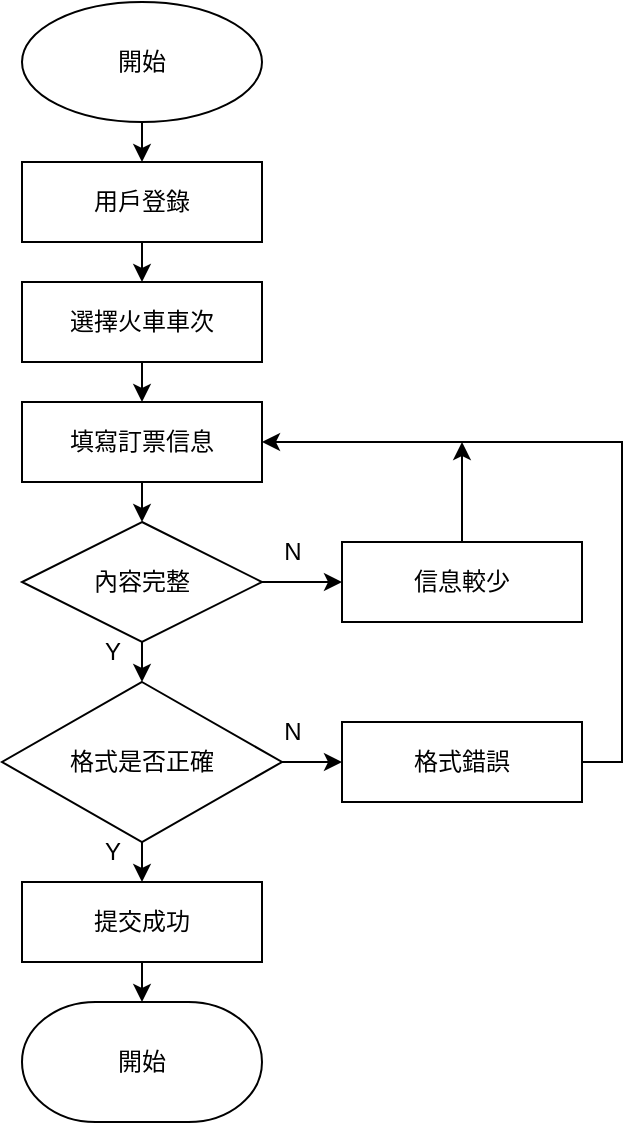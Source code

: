 <mxfile version="22.1.16" type="github">
  <diagram name="第 1 页" id="KSkySuiAW4uRuVbdFJsD">
    <mxGraphModel dx="1050" dy="522" grid="1" gridSize="10" guides="1" tooltips="1" connect="1" arrows="1" fold="1" page="1" pageScale="1" pageWidth="827" pageHeight="1169" math="0" shadow="0">
      <root>
        <mxCell id="0" />
        <mxCell id="1" parent="0" />
        <mxCell id="hx_YZA_IsBVvWz8jXXsm-29" style="edgeStyle=orthogonalEdgeStyle;rounded=0;orthogonalLoop=1;jettySize=auto;html=1;exitX=0.5;exitY=1;exitDx=0;exitDy=0;exitPerimeter=0;entryX=0.5;entryY=0;entryDx=0;entryDy=0;" edge="1" parent="1" source="hx_YZA_IsBVvWz8jXXsm-2" target="hx_YZA_IsBVvWz8jXXsm-5">
          <mxGeometry relative="1" as="geometry" />
        </mxCell>
        <mxCell id="hx_YZA_IsBVvWz8jXXsm-2" value="開始" style="strokeWidth=1;html=1;shape=mxgraph.flowchart.start_1;whiteSpace=wrap;" vertex="1" parent="1">
          <mxGeometry x="360" y="20" width="120" height="60" as="geometry" />
        </mxCell>
        <mxCell id="hx_YZA_IsBVvWz8jXXsm-3" value="開始" style="strokeWidth=1;html=1;shape=mxgraph.flowchart.terminator;whiteSpace=wrap;strokeColor=default;" vertex="1" parent="1">
          <mxGeometry x="360" y="520" width="120" height="60" as="geometry" />
        </mxCell>
        <mxCell id="hx_YZA_IsBVvWz8jXXsm-30" style="edgeStyle=orthogonalEdgeStyle;rounded=0;orthogonalLoop=1;jettySize=auto;html=1;exitX=0.5;exitY=1;exitDx=0;exitDy=0;entryX=0.5;entryY=0;entryDx=0;entryDy=0;" edge="1" parent="1" source="hx_YZA_IsBVvWz8jXXsm-5" target="hx_YZA_IsBVvWz8jXXsm-23">
          <mxGeometry relative="1" as="geometry" />
        </mxCell>
        <mxCell id="hx_YZA_IsBVvWz8jXXsm-5" value="用戶登錄" style="rounded=0;whiteSpace=wrap;html=1;" vertex="1" parent="1">
          <mxGeometry x="360" y="100" width="120" height="40" as="geometry" />
        </mxCell>
        <mxCell id="hx_YZA_IsBVvWz8jXXsm-33" style="edgeStyle=orthogonalEdgeStyle;rounded=0;orthogonalLoop=1;jettySize=auto;html=1;exitX=0.5;exitY=1;exitDx=0;exitDy=0;entryX=0.5;entryY=0;entryDx=0;entryDy=0;" edge="1" parent="1" source="hx_YZA_IsBVvWz8jXXsm-9" target="hx_YZA_IsBVvWz8jXXsm-25">
          <mxGeometry relative="1" as="geometry" />
        </mxCell>
        <mxCell id="hx_YZA_IsBVvWz8jXXsm-38" style="edgeStyle=orthogonalEdgeStyle;rounded=0;orthogonalLoop=1;jettySize=auto;html=1;exitX=1;exitY=0.5;exitDx=0;exitDy=0;entryX=0;entryY=0.5;entryDx=0;entryDy=0;" edge="1" parent="1" source="hx_YZA_IsBVvWz8jXXsm-9" target="hx_YZA_IsBVvWz8jXXsm-27">
          <mxGeometry relative="1" as="geometry" />
        </mxCell>
        <mxCell id="hx_YZA_IsBVvWz8jXXsm-9" value="內容完整" style="rhombus;whiteSpace=wrap;html=1;" vertex="1" parent="1">
          <mxGeometry x="360" y="280" width="120" height="60" as="geometry" />
        </mxCell>
        <mxCell id="hx_YZA_IsBVvWz8jXXsm-15" value="提交成功" style="rounded=0;whiteSpace=wrap;html=1;" vertex="1" parent="1">
          <mxGeometry x="360" y="460" width="120" height="40" as="geometry" />
        </mxCell>
        <mxCell id="hx_YZA_IsBVvWz8jXXsm-31" style="edgeStyle=orthogonalEdgeStyle;rounded=0;orthogonalLoop=1;jettySize=auto;html=1;exitX=0.5;exitY=1;exitDx=0;exitDy=0;entryX=0.5;entryY=0;entryDx=0;entryDy=0;" edge="1" parent="1" source="hx_YZA_IsBVvWz8jXXsm-23" target="hx_YZA_IsBVvWz8jXXsm-24">
          <mxGeometry relative="1" as="geometry" />
        </mxCell>
        <mxCell id="hx_YZA_IsBVvWz8jXXsm-23" value="選擇火車車次" style="rounded=0;whiteSpace=wrap;html=1;" vertex="1" parent="1">
          <mxGeometry x="360" y="160" width="120" height="40" as="geometry" />
        </mxCell>
        <mxCell id="hx_YZA_IsBVvWz8jXXsm-32" style="edgeStyle=orthogonalEdgeStyle;rounded=0;orthogonalLoop=1;jettySize=auto;html=1;exitX=0.5;exitY=1;exitDx=0;exitDy=0;entryX=0.5;entryY=0;entryDx=0;entryDy=0;" edge="1" parent="1" source="hx_YZA_IsBVvWz8jXXsm-24" target="hx_YZA_IsBVvWz8jXXsm-9">
          <mxGeometry relative="1" as="geometry" />
        </mxCell>
        <mxCell id="hx_YZA_IsBVvWz8jXXsm-24" value="填寫訂票信息" style="rounded=0;whiteSpace=wrap;html=1;" vertex="1" parent="1">
          <mxGeometry x="360" y="220" width="120" height="40" as="geometry" />
        </mxCell>
        <mxCell id="hx_YZA_IsBVvWz8jXXsm-35" style="edgeStyle=orthogonalEdgeStyle;rounded=0;orthogonalLoop=1;jettySize=auto;html=1;exitX=0.5;exitY=1;exitDx=0;exitDy=0;entryX=0.5;entryY=0;entryDx=0;entryDy=0;" edge="1" parent="1" source="hx_YZA_IsBVvWz8jXXsm-25" target="hx_YZA_IsBVvWz8jXXsm-15">
          <mxGeometry relative="1" as="geometry" />
        </mxCell>
        <mxCell id="hx_YZA_IsBVvWz8jXXsm-39" style="edgeStyle=orthogonalEdgeStyle;rounded=0;orthogonalLoop=1;jettySize=auto;html=1;exitX=1;exitY=0.5;exitDx=0;exitDy=0;entryX=0;entryY=0.5;entryDx=0;entryDy=0;" edge="1" parent="1" source="hx_YZA_IsBVvWz8jXXsm-25" target="hx_YZA_IsBVvWz8jXXsm-26">
          <mxGeometry relative="1" as="geometry" />
        </mxCell>
        <mxCell id="hx_YZA_IsBVvWz8jXXsm-25" value="格式是否正確" style="rhombus;whiteSpace=wrap;html=1;" vertex="1" parent="1">
          <mxGeometry x="350" y="360" width="140" height="80" as="geometry" />
        </mxCell>
        <mxCell id="hx_YZA_IsBVvWz8jXXsm-42" style="edgeStyle=orthogonalEdgeStyle;rounded=0;orthogonalLoop=1;jettySize=auto;html=1;exitX=1;exitY=0.5;exitDx=0;exitDy=0;entryX=1;entryY=0.5;entryDx=0;entryDy=0;" edge="1" parent="1" source="hx_YZA_IsBVvWz8jXXsm-26" target="hx_YZA_IsBVvWz8jXXsm-24">
          <mxGeometry relative="1" as="geometry">
            <mxPoint x="670" y="240" as="targetPoint" />
          </mxGeometry>
        </mxCell>
        <mxCell id="hx_YZA_IsBVvWz8jXXsm-26" value="格式錯誤" style="rounded=0;whiteSpace=wrap;html=1;" vertex="1" parent="1">
          <mxGeometry x="520" y="380" width="120" height="40" as="geometry" />
        </mxCell>
        <mxCell id="hx_YZA_IsBVvWz8jXXsm-44" style="edgeStyle=orthogonalEdgeStyle;rounded=0;orthogonalLoop=1;jettySize=auto;html=1;exitX=0.5;exitY=0;exitDx=0;exitDy=0;" edge="1" parent="1" source="hx_YZA_IsBVvWz8jXXsm-27">
          <mxGeometry relative="1" as="geometry">
            <mxPoint x="580" y="240" as="targetPoint" />
          </mxGeometry>
        </mxCell>
        <mxCell id="hx_YZA_IsBVvWz8jXXsm-27" value="信息較少" style="rounded=0;whiteSpace=wrap;html=1;" vertex="1" parent="1">
          <mxGeometry x="520" y="290" width="120" height="40" as="geometry" />
        </mxCell>
        <mxCell id="hx_YZA_IsBVvWz8jXXsm-34" value="Y" style="text;html=1;align=center;verticalAlign=middle;resizable=0;points=[];autosize=1;strokeColor=none;fillColor=none;" vertex="1" parent="1">
          <mxGeometry x="390" y="330" width="30" height="30" as="geometry" />
        </mxCell>
        <mxCell id="hx_YZA_IsBVvWz8jXXsm-36" value="Y" style="text;html=1;align=center;verticalAlign=middle;resizable=0;points=[];autosize=1;strokeColor=none;fillColor=none;" vertex="1" parent="1">
          <mxGeometry x="390" y="430" width="30" height="30" as="geometry" />
        </mxCell>
        <mxCell id="hx_YZA_IsBVvWz8jXXsm-37" style="edgeStyle=orthogonalEdgeStyle;rounded=0;orthogonalLoop=1;jettySize=auto;html=1;exitX=0.5;exitY=1;exitDx=0;exitDy=0;entryX=0.5;entryY=0;entryDx=0;entryDy=0;entryPerimeter=0;" edge="1" parent="1" source="hx_YZA_IsBVvWz8jXXsm-15" target="hx_YZA_IsBVvWz8jXXsm-3">
          <mxGeometry relative="1" as="geometry" />
        </mxCell>
        <mxCell id="hx_YZA_IsBVvWz8jXXsm-40" value="N" style="text;html=1;align=center;verticalAlign=middle;resizable=0;points=[];autosize=1;strokeColor=none;fillColor=none;" vertex="1" parent="1">
          <mxGeometry x="480" y="280" width="30" height="30" as="geometry" />
        </mxCell>
        <mxCell id="hx_YZA_IsBVvWz8jXXsm-41" value="N" style="text;html=1;align=center;verticalAlign=middle;resizable=0;points=[];autosize=1;strokeColor=none;fillColor=none;" vertex="1" parent="1">
          <mxGeometry x="480" y="370" width="30" height="30" as="geometry" />
        </mxCell>
      </root>
    </mxGraphModel>
  </diagram>
</mxfile>
